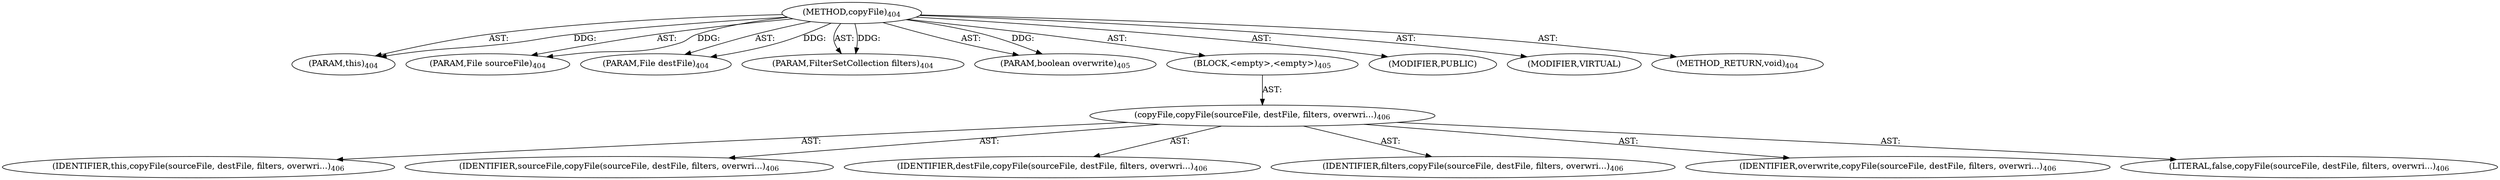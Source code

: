 digraph "copyFile" {  
"111669149708" [label = <(METHOD,copyFile)<SUB>404</SUB>> ]
"115964117002" [label = <(PARAM,this)<SUB>404</SUB>> ]
"115964117060" [label = <(PARAM,File sourceFile)<SUB>404</SUB>> ]
"115964117061" [label = <(PARAM,File destFile)<SUB>404</SUB>> ]
"115964117062" [label = <(PARAM,FilterSetCollection filters)<SUB>404</SUB>> ]
"115964117063" [label = <(PARAM,boolean overwrite)<SUB>405</SUB>> ]
"25769803804" [label = <(BLOCK,&lt;empty&gt;,&lt;empty&gt;)<SUB>405</SUB>> ]
"30064771134" [label = <(copyFile,copyFile(sourceFile, destFile, filters, overwri...)<SUB>406</SUB>> ]
"68719476746" [label = <(IDENTIFIER,this,copyFile(sourceFile, destFile, filters, overwri...)<SUB>406</SUB>> ]
"68719476859" [label = <(IDENTIFIER,sourceFile,copyFile(sourceFile, destFile, filters, overwri...)<SUB>406</SUB>> ]
"68719476860" [label = <(IDENTIFIER,destFile,copyFile(sourceFile, destFile, filters, overwri...)<SUB>406</SUB>> ]
"68719476861" [label = <(IDENTIFIER,filters,copyFile(sourceFile, destFile, filters, overwri...)<SUB>406</SUB>> ]
"68719476862" [label = <(IDENTIFIER,overwrite,copyFile(sourceFile, destFile, filters, overwri...)<SUB>406</SUB>> ]
"90194313228" [label = <(LITERAL,false,copyFile(sourceFile, destFile, filters, overwri...)<SUB>406</SUB>> ]
"133143986215" [label = <(MODIFIER,PUBLIC)> ]
"133143986216" [label = <(MODIFIER,VIRTUAL)> ]
"128849018892" [label = <(METHOD_RETURN,void)<SUB>404</SUB>> ]
  "111669149708" -> "115964117002"  [ label = "AST: "] 
  "111669149708" -> "115964117060"  [ label = "AST: "] 
  "111669149708" -> "115964117061"  [ label = "AST: "] 
  "111669149708" -> "115964117062"  [ label = "AST: "] 
  "111669149708" -> "115964117063"  [ label = "AST: "] 
  "111669149708" -> "25769803804"  [ label = "AST: "] 
  "111669149708" -> "133143986215"  [ label = "AST: "] 
  "111669149708" -> "133143986216"  [ label = "AST: "] 
  "111669149708" -> "128849018892"  [ label = "AST: "] 
  "25769803804" -> "30064771134"  [ label = "AST: "] 
  "30064771134" -> "68719476746"  [ label = "AST: "] 
  "30064771134" -> "68719476859"  [ label = "AST: "] 
  "30064771134" -> "68719476860"  [ label = "AST: "] 
  "30064771134" -> "68719476861"  [ label = "AST: "] 
  "30064771134" -> "68719476862"  [ label = "AST: "] 
  "30064771134" -> "90194313228"  [ label = "AST: "] 
  "111669149708" -> "115964117002"  [ label = "DDG: "] 
  "111669149708" -> "115964117060"  [ label = "DDG: "] 
  "111669149708" -> "115964117061"  [ label = "DDG: "] 
  "111669149708" -> "115964117062"  [ label = "DDG: "] 
  "111669149708" -> "115964117063"  [ label = "DDG: "] 
}

